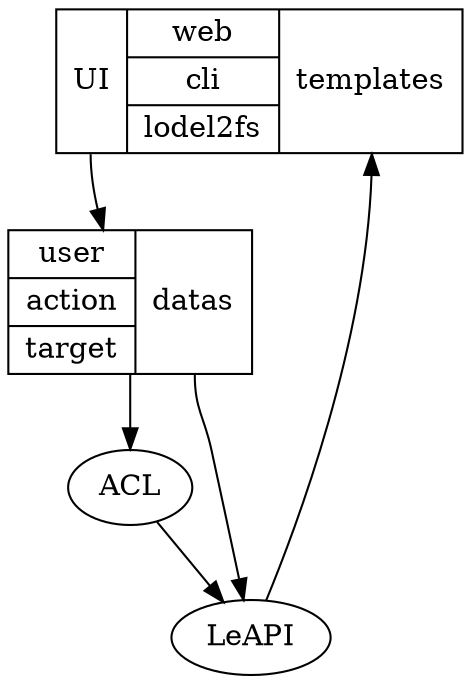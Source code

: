 digraph Lodel2_architecture {
	
	ui [label="<ui> UI|{web|cli|lodel2fs}|<tpl> templates", shape=record]

	action [label="{user|action|target}|<datas> datas}", shape=record]
	ACL
	leapi [label="LeAPI"]

	ui:ui -> action
	action -> ACL
	ACL -> leapi
	action:datas -> leapi
	leapi -> ui:tpl

}
